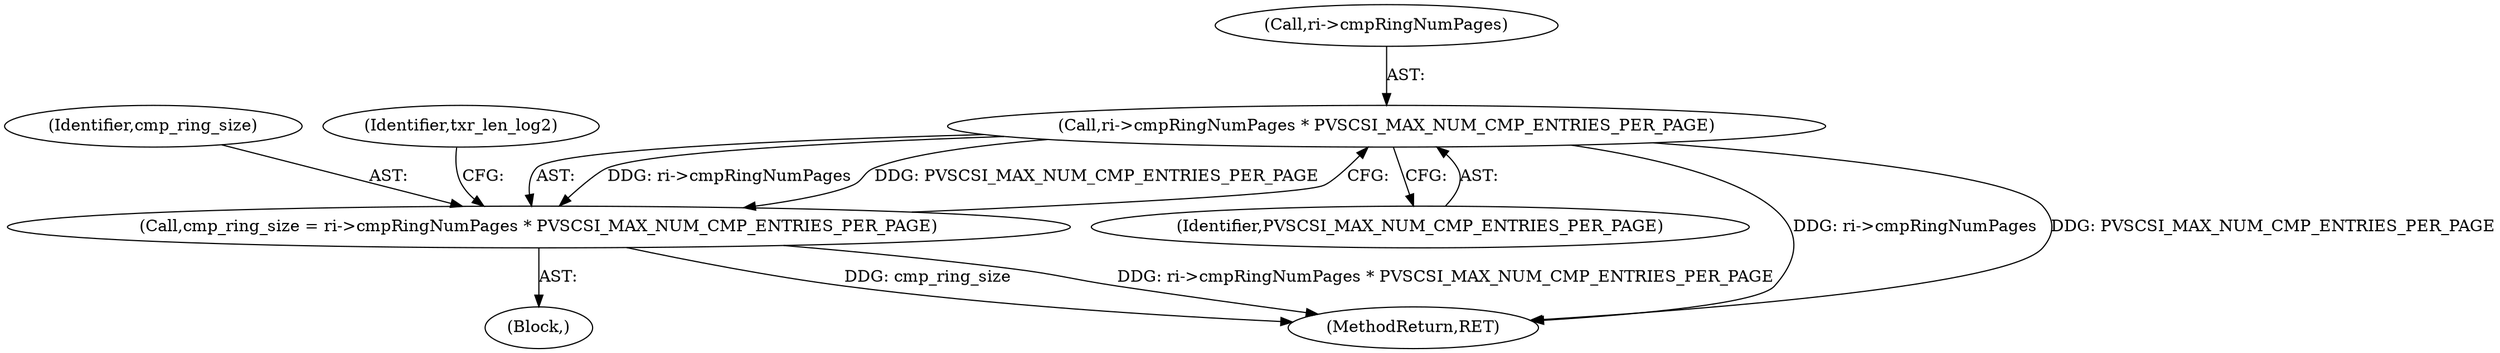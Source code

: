 digraph "0_qemu_7f61f4690dd153be98900a2a508b88989e692753@pointer" {
"1000127" [label="(Call,ri->cmpRingNumPages * PVSCSI_MAX_NUM_CMP_ENTRIES_PER_PAGE)"];
"1000125" [label="(Call,cmp_ring_size = ri->cmpRingNumPages * PVSCSI_MAX_NUM_CMP_ENTRIES_PER_PAGE)"];
"1000126" [label="(Identifier,cmp_ring_size)"];
"1000133" [label="(Identifier,txr_len_log2)"];
"1000131" [label="(Identifier,PVSCSI_MAX_NUM_CMP_ENTRIES_PER_PAGE)"];
"1000125" [label="(Call,cmp_ring_size = ri->cmpRingNumPages * PVSCSI_MAX_NUM_CMP_ENTRIES_PER_PAGE)"];
"1000127" [label="(Call,ri->cmpRingNumPages * PVSCSI_MAX_NUM_CMP_ENTRIES_PER_PAGE)"];
"1000103" [label="(Block,)"];
"1000128" [label="(Call,ri->cmpRingNumPages)"];
"1000138" [label="(MethodReturn,RET)"];
"1000127" -> "1000125"  [label="AST: "];
"1000127" -> "1000131"  [label="CFG: "];
"1000128" -> "1000127"  [label="AST: "];
"1000131" -> "1000127"  [label="AST: "];
"1000125" -> "1000127"  [label="CFG: "];
"1000127" -> "1000138"  [label="DDG: ri->cmpRingNumPages"];
"1000127" -> "1000138"  [label="DDG: PVSCSI_MAX_NUM_CMP_ENTRIES_PER_PAGE"];
"1000127" -> "1000125"  [label="DDG: ri->cmpRingNumPages"];
"1000127" -> "1000125"  [label="DDG: PVSCSI_MAX_NUM_CMP_ENTRIES_PER_PAGE"];
"1000125" -> "1000103"  [label="AST: "];
"1000126" -> "1000125"  [label="AST: "];
"1000133" -> "1000125"  [label="CFG: "];
"1000125" -> "1000138"  [label="DDG: cmp_ring_size"];
"1000125" -> "1000138"  [label="DDG: ri->cmpRingNumPages * PVSCSI_MAX_NUM_CMP_ENTRIES_PER_PAGE"];
}
